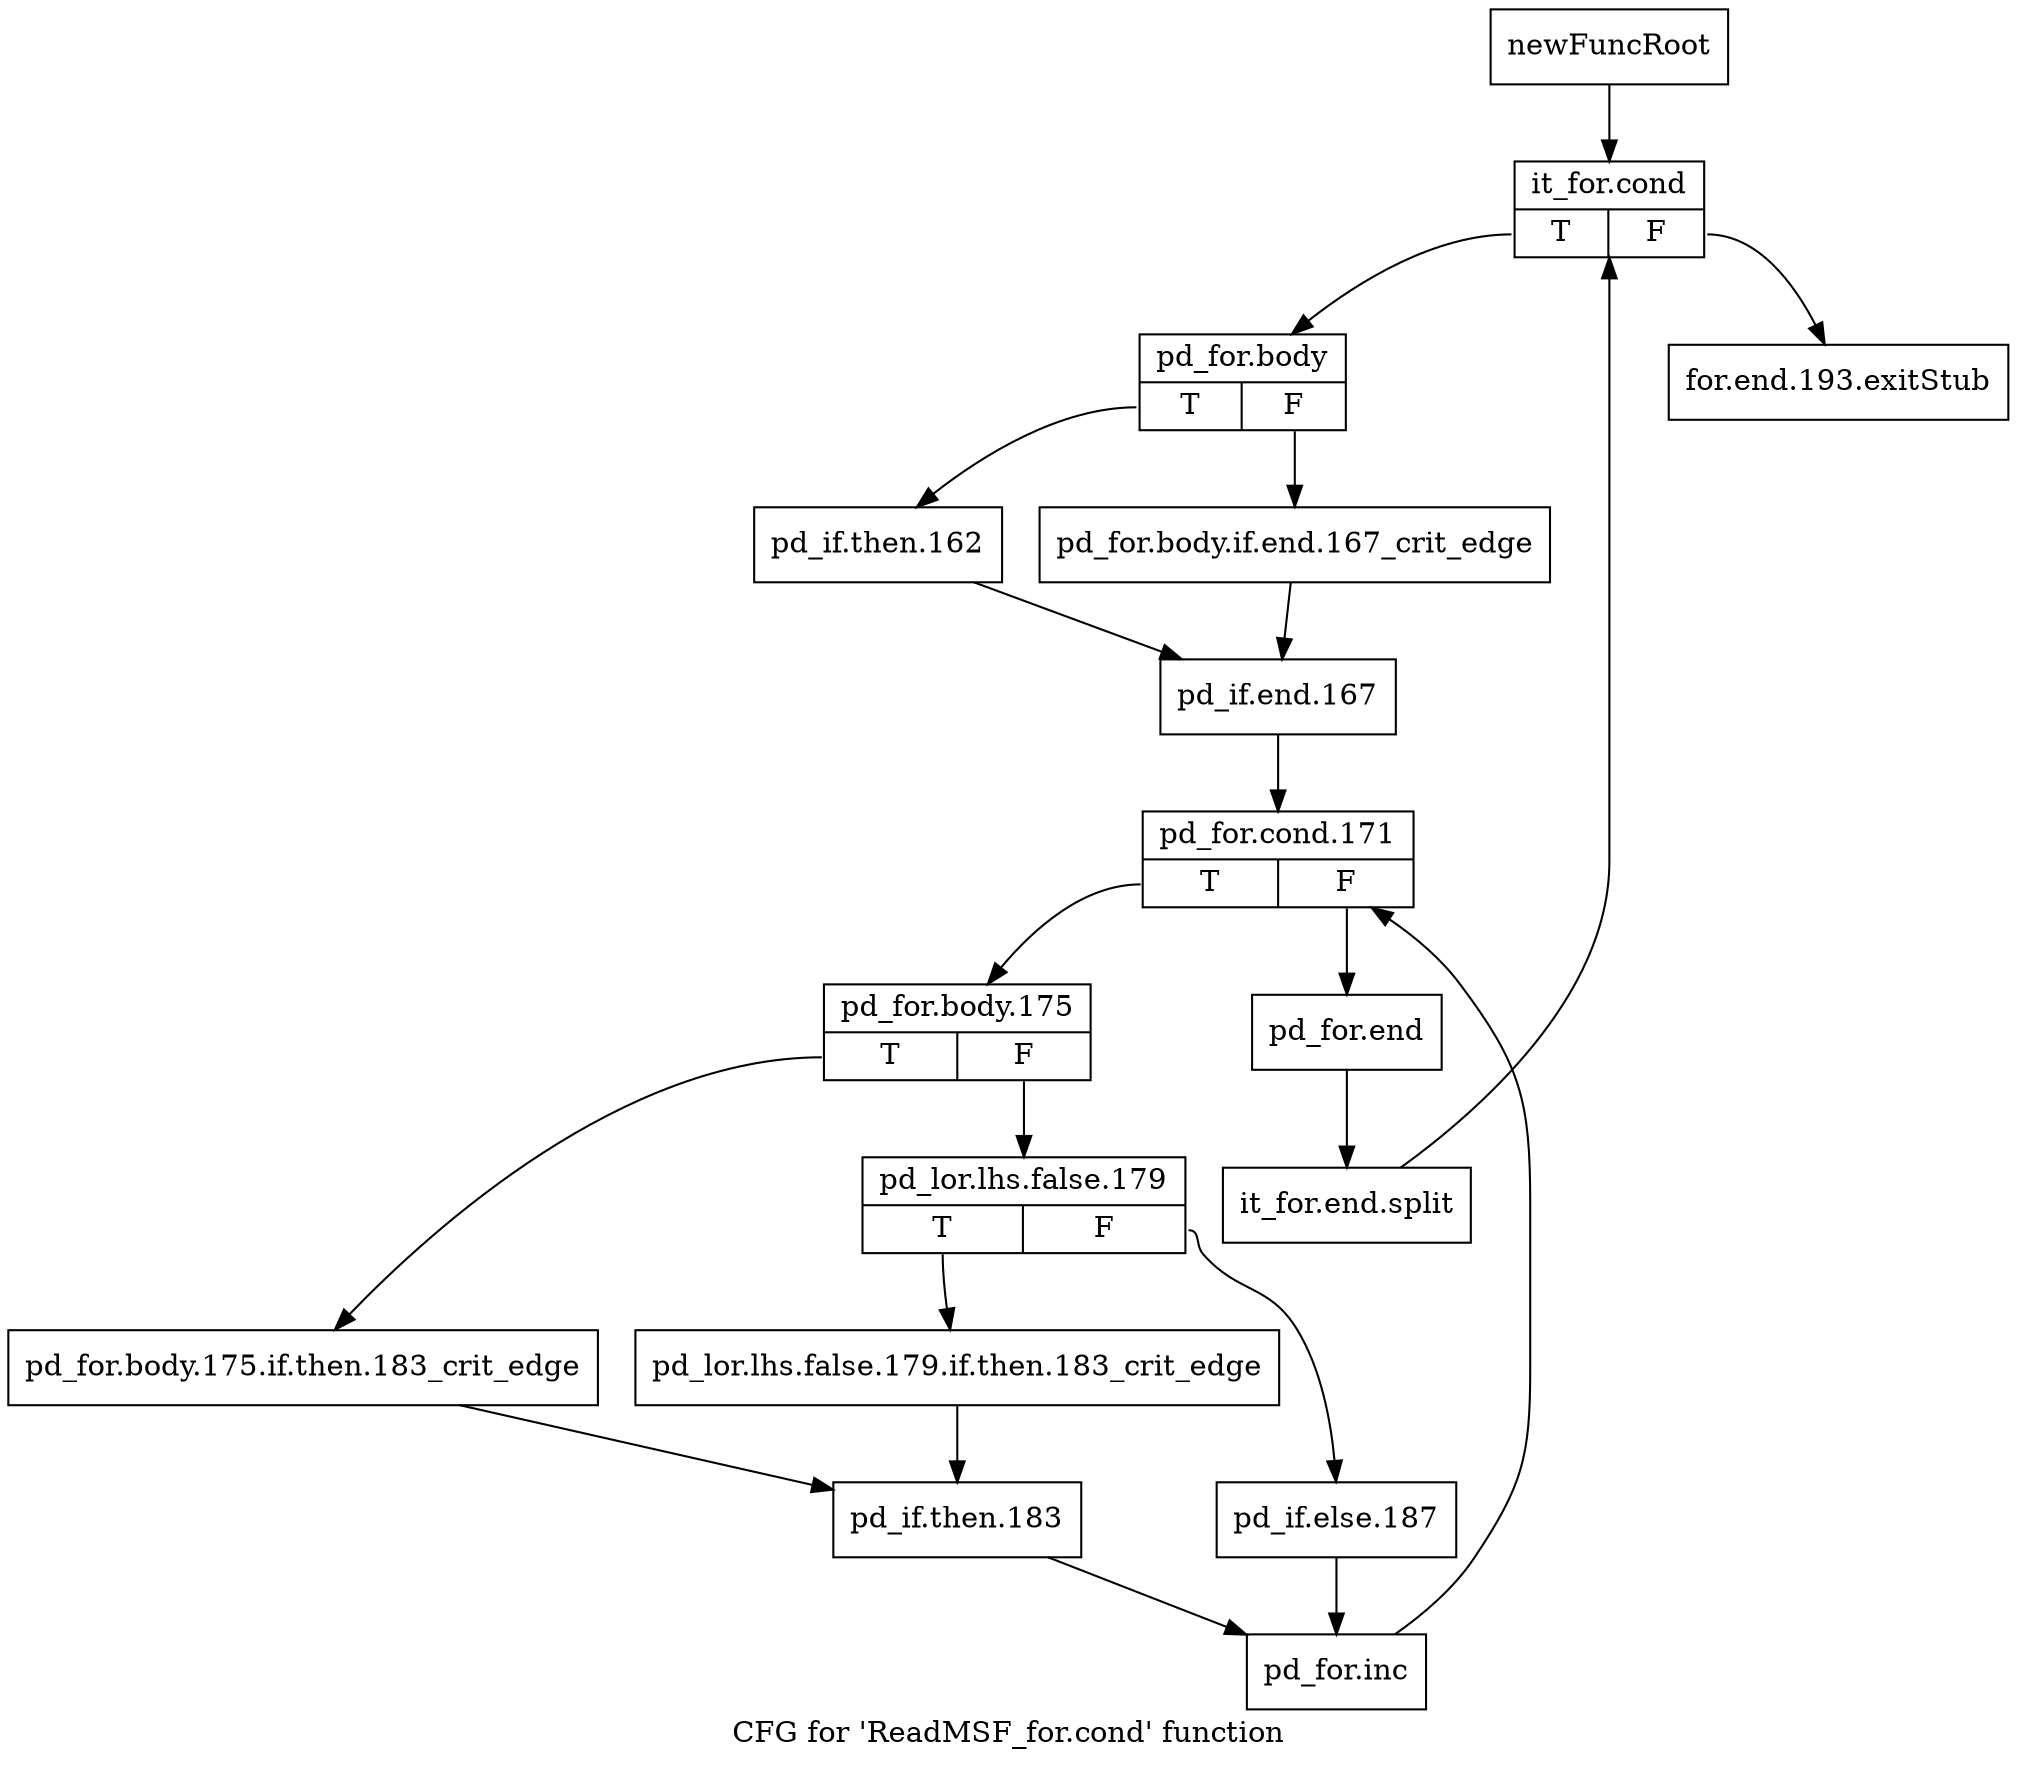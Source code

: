 digraph "CFG for 'ReadMSF_for.cond' function" {
	label="CFG for 'ReadMSF_for.cond' function";

	Node0x3382340 [shape=record,label="{newFuncRoot}"];
	Node0x3382340 -> Node0x3382800;
	Node0x33827b0 [shape=record,label="{for.end.193.exitStub}"];
	Node0x3382800 [shape=record,label="{it_for.cond|{<s0>T|<s1>F}}"];
	Node0x3382800:s0 -> Node0x3382850;
	Node0x3382800:s1 -> Node0x33827b0;
	Node0x3382850 [shape=record,label="{pd_for.body|{<s0>T|<s1>F}}"];
	Node0x3382850:s0 -> Node0x33828f0;
	Node0x3382850:s1 -> Node0x33828a0;
	Node0x33828a0 [shape=record,label="{pd_for.body.if.end.167_crit_edge}"];
	Node0x33828a0 -> Node0x3382940;
	Node0x33828f0 [shape=record,label="{pd_if.then.162}"];
	Node0x33828f0 -> Node0x3382940;
	Node0x3382940 [shape=record,label="{pd_if.end.167}"];
	Node0x3382940 -> Node0x3382990;
	Node0x3382990 [shape=record,label="{pd_for.cond.171|{<s0>T|<s1>F}}"];
	Node0x3382990:s0 -> Node0x3382a30;
	Node0x3382990:s1 -> Node0x33829e0;
	Node0x33829e0 [shape=record,label="{pd_for.end}"];
	Node0x33829e0 -> Node0x38e6bb0;
	Node0x38e6bb0 [shape=record,label="{it_for.end.split}"];
	Node0x38e6bb0 -> Node0x3382800;
	Node0x3382a30 [shape=record,label="{pd_for.body.175|{<s0>T|<s1>F}}"];
	Node0x3382a30:s0 -> Node0x3382b70;
	Node0x3382a30:s1 -> Node0x3382a80;
	Node0x3382a80 [shape=record,label="{pd_lor.lhs.false.179|{<s0>T|<s1>F}}"];
	Node0x3382a80:s0 -> Node0x3382b20;
	Node0x3382a80:s1 -> Node0x3382ad0;
	Node0x3382ad0 [shape=record,label="{pd_if.else.187}"];
	Node0x3382ad0 -> Node0x3382c10;
	Node0x3382b20 [shape=record,label="{pd_lor.lhs.false.179.if.then.183_crit_edge}"];
	Node0x3382b20 -> Node0x3382bc0;
	Node0x3382b70 [shape=record,label="{pd_for.body.175.if.then.183_crit_edge}"];
	Node0x3382b70 -> Node0x3382bc0;
	Node0x3382bc0 [shape=record,label="{pd_if.then.183}"];
	Node0x3382bc0 -> Node0x3382c10;
	Node0x3382c10 [shape=record,label="{pd_for.inc}"];
	Node0x3382c10 -> Node0x3382990;
}
